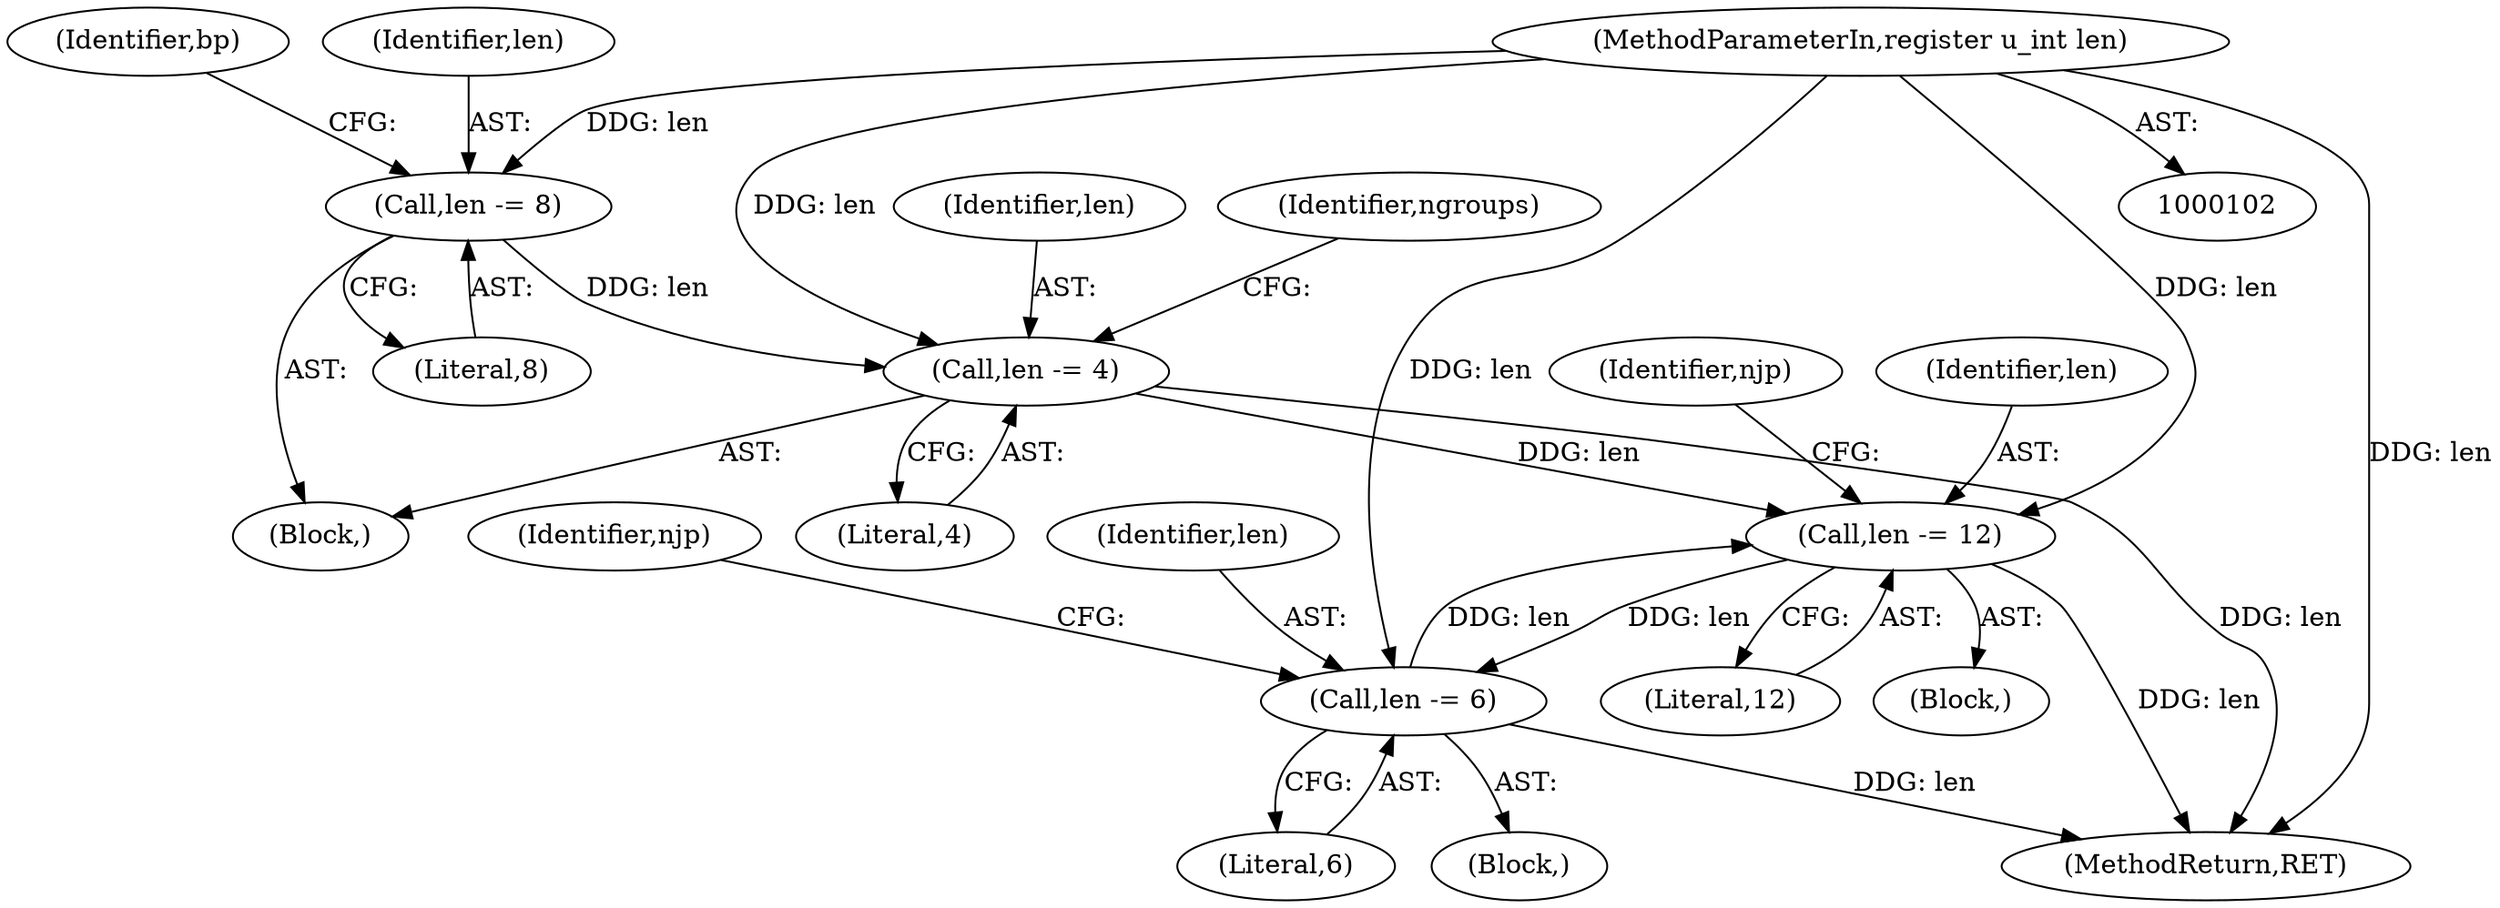 digraph "1_tcpdump_5dc1860d8267b1e0cb78c9ffa2a40bea2fdb3ddc_1@del" {
"1000400" [label="(Call,len -= 12)"];
"1000324" [label="(Call,len -= 4)"];
"1000308" [label="(Call,len -= 8)"];
"1000105" [label="(MethodParameterIn,register u_int len)"];
"1000481" [label="(Call,len -= 6)"];
"1000400" [label="(Call,len -= 12)"];
"1000405" [label="(Identifier,njp)"];
"1000313" [label="(Identifier,bp)"];
"1000402" [label="(Literal,12)"];
"1000330" [label="(Block,)"];
"1000308" [label="(Call,len -= 8)"];
"1000329" [label="(Identifier,ngroups)"];
"1000106" [label="(Block,)"];
"1000326" [label="(Literal,4)"];
"1000325" [label="(Identifier,len)"];
"1000483" [label="(Literal,6)"];
"1000309" [label="(Identifier,len)"];
"1000400" [label="(Call,len -= 12)"];
"1000413" [label="(Identifier,njp)"];
"1000481" [label="(Call,len -= 6)"];
"1000401" [label="(Identifier,len)"];
"1000310" [label="(Literal,8)"];
"1000105" [label="(MethodParameterIn,register u_int len)"];
"1000414" [label="(Block,)"];
"1000324" [label="(Call,len -= 4)"];
"1000491" [label="(MethodReturn,RET)"];
"1000482" [label="(Identifier,len)"];
"1000400" -> "1000330"  [label="AST: "];
"1000400" -> "1000402"  [label="CFG: "];
"1000401" -> "1000400"  [label="AST: "];
"1000402" -> "1000400"  [label="AST: "];
"1000405" -> "1000400"  [label="CFG: "];
"1000400" -> "1000491"  [label="DDG: len"];
"1000324" -> "1000400"  [label="DDG: len"];
"1000481" -> "1000400"  [label="DDG: len"];
"1000105" -> "1000400"  [label="DDG: len"];
"1000400" -> "1000481"  [label="DDG: len"];
"1000324" -> "1000106"  [label="AST: "];
"1000324" -> "1000326"  [label="CFG: "];
"1000325" -> "1000324"  [label="AST: "];
"1000326" -> "1000324"  [label="AST: "];
"1000329" -> "1000324"  [label="CFG: "];
"1000324" -> "1000491"  [label="DDG: len"];
"1000308" -> "1000324"  [label="DDG: len"];
"1000105" -> "1000324"  [label="DDG: len"];
"1000308" -> "1000106"  [label="AST: "];
"1000308" -> "1000310"  [label="CFG: "];
"1000309" -> "1000308"  [label="AST: "];
"1000310" -> "1000308"  [label="AST: "];
"1000313" -> "1000308"  [label="CFG: "];
"1000105" -> "1000308"  [label="DDG: len"];
"1000105" -> "1000102"  [label="AST: "];
"1000105" -> "1000491"  [label="DDG: len"];
"1000105" -> "1000481"  [label="DDG: len"];
"1000481" -> "1000414"  [label="AST: "];
"1000481" -> "1000483"  [label="CFG: "];
"1000482" -> "1000481"  [label="AST: "];
"1000483" -> "1000481"  [label="AST: "];
"1000413" -> "1000481"  [label="CFG: "];
"1000481" -> "1000491"  [label="DDG: len"];
}
